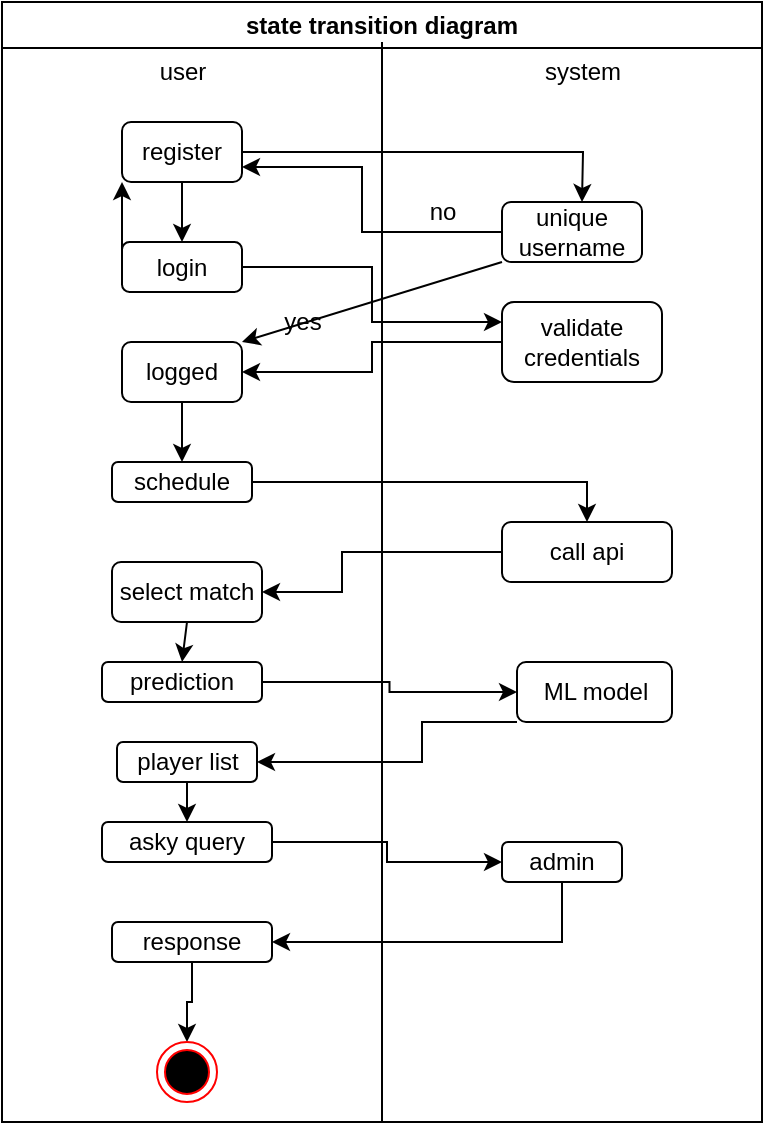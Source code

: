 <mxfile version="21.1.2" type="device">
  <diagram name="Page-1" id="uDznLPqwp001HBLIKC0Q">
    <mxGraphModel dx="827" dy="399" grid="1" gridSize="10" guides="1" tooltips="1" connect="1" arrows="1" fold="1" page="1" pageScale="1" pageWidth="850" pageHeight="1100" math="0" shadow="0">
      <root>
        <mxCell id="0" />
        <mxCell id="1" parent="0" />
        <mxCell id="j_tpUfQhMSZQ1jyRV7th-2" value="state transition diagram" style="swimlane;whiteSpace=wrap;html=1;startSize=23;" vertex="1" parent="1">
          <mxGeometry x="230" y="60" width="380" height="560" as="geometry" />
        </mxCell>
        <mxCell id="j_tpUfQhMSZQ1jyRV7th-4" value="user" style="text;html=1;align=center;verticalAlign=middle;resizable=0;points=[];autosize=1;strokeColor=none;fillColor=none;" vertex="1" parent="j_tpUfQhMSZQ1jyRV7th-2">
          <mxGeometry x="65" y="20" width="50" height="30" as="geometry" />
        </mxCell>
        <mxCell id="j_tpUfQhMSZQ1jyRV7th-5" value="system" style="text;html=1;align=center;verticalAlign=middle;resizable=0;points=[];autosize=1;strokeColor=none;fillColor=none;" vertex="1" parent="j_tpUfQhMSZQ1jyRV7th-2">
          <mxGeometry x="260" y="20" width="60" height="30" as="geometry" />
        </mxCell>
        <mxCell id="j_tpUfQhMSZQ1jyRV7th-7" style="edgeStyle=orthogonalEdgeStyle;rounded=0;orthogonalLoop=1;jettySize=auto;html=1;" edge="1" parent="j_tpUfQhMSZQ1jyRV7th-2" source="j_tpUfQhMSZQ1jyRV7th-6">
          <mxGeometry relative="1" as="geometry">
            <mxPoint x="290" y="100" as="targetPoint" />
          </mxGeometry>
        </mxCell>
        <mxCell id="j_tpUfQhMSZQ1jyRV7th-12" value="" style="edgeStyle=orthogonalEdgeStyle;rounded=0;orthogonalLoop=1;jettySize=auto;html=1;" edge="1" parent="j_tpUfQhMSZQ1jyRV7th-2" source="j_tpUfQhMSZQ1jyRV7th-6" target="j_tpUfQhMSZQ1jyRV7th-11">
          <mxGeometry relative="1" as="geometry" />
        </mxCell>
        <mxCell id="j_tpUfQhMSZQ1jyRV7th-6" value="register" style="rounded=1;whiteSpace=wrap;html=1;" vertex="1" parent="j_tpUfQhMSZQ1jyRV7th-2">
          <mxGeometry x="60" y="60" width="60" height="30" as="geometry" />
        </mxCell>
        <mxCell id="j_tpUfQhMSZQ1jyRV7th-9" style="edgeStyle=orthogonalEdgeStyle;rounded=0;orthogonalLoop=1;jettySize=auto;html=1;entryX=1;entryY=0.75;entryDx=0;entryDy=0;" edge="1" parent="j_tpUfQhMSZQ1jyRV7th-2" source="j_tpUfQhMSZQ1jyRV7th-8" target="j_tpUfQhMSZQ1jyRV7th-6">
          <mxGeometry relative="1" as="geometry">
            <Array as="points">
              <mxPoint x="180" y="115" />
              <mxPoint x="180" y="83" />
            </Array>
          </mxGeometry>
        </mxCell>
        <mxCell id="j_tpUfQhMSZQ1jyRV7th-8" value="unique username" style="rounded=1;whiteSpace=wrap;html=1;" vertex="1" parent="j_tpUfQhMSZQ1jyRV7th-2">
          <mxGeometry x="250" y="100" width="70" height="30" as="geometry" />
        </mxCell>
        <mxCell id="j_tpUfQhMSZQ1jyRV7th-10" value="no" style="text;html=1;align=center;verticalAlign=middle;resizable=0;points=[];autosize=1;strokeColor=none;fillColor=none;" vertex="1" parent="j_tpUfQhMSZQ1jyRV7th-2">
          <mxGeometry x="200" y="90" width="40" height="30" as="geometry" />
        </mxCell>
        <mxCell id="j_tpUfQhMSZQ1jyRV7th-14" style="edgeStyle=orthogonalEdgeStyle;rounded=0;orthogonalLoop=1;jettySize=auto;html=1;entryX=0;entryY=0.25;entryDx=0;entryDy=0;" edge="1" parent="j_tpUfQhMSZQ1jyRV7th-2" source="j_tpUfQhMSZQ1jyRV7th-11" target="j_tpUfQhMSZQ1jyRV7th-13">
          <mxGeometry relative="1" as="geometry" />
        </mxCell>
        <mxCell id="j_tpUfQhMSZQ1jyRV7th-11" value="login" style="rounded=1;whiteSpace=wrap;html=1;" vertex="1" parent="j_tpUfQhMSZQ1jyRV7th-2">
          <mxGeometry x="60" y="120" width="60" height="25" as="geometry" />
        </mxCell>
        <mxCell id="j_tpUfQhMSZQ1jyRV7th-16" style="edgeStyle=orthogonalEdgeStyle;rounded=0;orthogonalLoop=1;jettySize=auto;html=1;entryX=1;entryY=0.5;entryDx=0;entryDy=0;" edge="1" parent="j_tpUfQhMSZQ1jyRV7th-2" source="j_tpUfQhMSZQ1jyRV7th-13" target="j_tpUfQhMSZQ1jyRV7th-15">
          <mxGeometry relative="1" as="geometry" />
        </mxCell>
        <mxCell id="j_tpUfQhMSZQ1jyRV7th-13" value="validate credentials" style="rounded=1;whiteSpace=wrap;html=1;" vertex="1" parent="j_tpUfQhMSZQ1jyRV7th-2">
          <mxGeometry x="250" y="150" width="80" height="40" as="geometry" />
        </mxCell>
        <mxCell id="j_tpUfQhMSZQ1jyRV7th-15" value="logged" style="rounded=1;whiteSpace=wrap;html=1;" vertex="1" parent="j_tpUfQhMSZQ1jyRV7th-2">
          <mxGeometry x="60" y="170" width="60" height="30" as="geometry" />
        </mxCell>
        <mxCell id="j_tpUfQhMSZQ1jyRV7th-17" value="" style="endArrow=classic;html=1;rounded=0;exitX=0;exitY=0.5;exitDx=0;exitDy=0;entryX=0;entryY=1;entryDx=0;entryDy=0;" edge="1" parent="j_tpUfQhMSZQ1jyRV7th-2" source="j_tpUfQhMSZQ1jyRV7th-11" target="j_tpUfQhMSZQ1jyRV7th-6">
          <mxGeometry width="50" height="50" relative="1" as="geometry">
            <mxPoint x="170" y="230" as="sourcePoint" />
            <mxPoint x="220" y="180" as="targetPoint" />
          </mxGeometry>
        </mxCell>
        <mxCell id="j_tpUfQhMSZQ1jyRV7th-26" style="edgeStyle=orthogonalEdgeStyle;rounded=0;orthogonalLoop=1;jettySize=auto;html=1;entryX=0.5;entryY=0;entryDx=0;entryDy=0;" edge="1" parent="j_tpUfQhMSZQ1jyRV7th-2" source="j_tpUfQhMSZQ1jyRV7th-19" target="j_tpUfQhMSZQ1jyRV7th-25">
          <mxGeometry relative="1" as="geometry" />
        </mxCell>
        <mxCell id="j_tpUfQhMSZQ1jyRV7th-19" value="schedule" style="rounded=1;whiteSpace=wrap;html=1;" vertex="1" parent="j_tpUfQhMSZQ1jyRV7th-2">
          <mxGeometry x="55" y="230" width="70" height="20" as="geometry" />
        </mxCell>
        <mxCell id="j_tpUfQhMSZQ1jyRV7th-21" value="" style="endArrow=classic;html=1;rounded=0;exitX=0;exitY=1;exitDx=0;exitDy=0;entryX=1;entryY=0;entryDx=0;entryDy=0;" edge="1" parent="j_tpUfQhMSZQ1jyRV7th-2" source="j_tpUfQhMSZQ1jyRV7th-8" target="j_tpUfQhMSZQ1jyRV7th-15">
          <mxGeometry width="50" height="50" relative="1" as="geometry">
            <mxPoint x="170" y="230" as="sourcePoint" />
            <mxPoint x="220" y="180" as="targetPoint" />
          </mxGeometry>
        </mxCell>
        <mxCell id="j_tpUfQhMSZQ1jyRV7th-28" style="edgeStyle=orthogonalEdgeStyle;rounded=0;orthogonalLoop=1;jettySize=auto;html=1;entryX=1;entryY=0.5;entryDx=0;entryDy=0;" edge="1" parent="j_tpUfQhMSZQ1jyRV7th-2" source="j_tpUfQhMSZQ1jyRV7th-25" target="j_tpUfQhMSZQ1jyRV7th-27">
          <mxGeometry relative="1" as="geometry">
            <Array as="points">
              <mxPoint x="170" y="275" />
              <mxPoint x="170" y="295" />
            </Array>
          </mxGeometry>
        </mxCell>
        <mxCell id="j_tpUfQhMSZQ1jyRV7th-25" value="call api" style="rounded=1;whiteSpace=wrap;html=1;" vertex="1" parent="j_tpUfQhMSZQ1jyRV7th-2">
          <mxGeometry x="250" y="260" width="85" height="30" as="geometry" />
        </mxCell>
        <mxCell id="j_tpUfQhMSZQ1jyRV7th-27" value="select match" style="rounded=1;whiteSpace=wrap;html=1;" vertex="1" parent="j_tpUfQhMSZQ1jyRV7th-2">
          <mxGeometry x="55" y="280" width="75" height="30" as="geometry" />
        </mxCell>
        <mxCell id="j_tpUfQhMSZQ1jyRV7th-33" style="edgeStyle=orthogonalEdgeStyle;rounded=0;orthogonalLoop=1;jettySize=auto;html=1;entryX=1;entryY=0.5;entryDx=0;entryDy=0;" edge="1" parent="j_tpUfQhMSZQ1jyRV7th-2" source="j_tpUfQhMSZQ1jyRV7th-29" target="j_tpUfQhMSZQ1jyRV7th-32">
          <mxGeometry relative="1" as="geometry">
            <Array as="points">
              <mxPoint x="210" y="360" />
              <mxPoint x="210" y="380" />
            </Array>
          </mxGeometry>
        </mxCell>
        <mxCell id="j_tpUfQhMSZQ1jyRV7th-29" value="ML model" style="rounded=1;whiteSpace=wrap;html=1;" vertex="1" parent="j_tpUfQhMSZQ1jyRV7th-2">
          <mxGeometry x="257.5" y="330" width="77.5" height="30" as="geometry" />
        </mxCell>
        <mxCell id="j_tpUfQhMSZQ1jyRV7th-31" style="edgeStyle=orthogonalEdgeStyle;rounded=0;orthogonalLoop=1;jettySize=auto;html=1;entryX=0;entryY=0.5;entryDx=0;entryDy=0;" edge="1" parent="j_tpUfQhMSZQ1jyRV7th-2" source="j_tpUfQhMSZQ1jyRV7th-30" target="j_tpUfQhMSZQ1jyRV7th-29">
          <mxGeometry relative="1" as="geometry" />
        </mxCell>
        <mxCell id="j_tpUfQhMSZQ1jyRV7th-30" value="prediction" style="rounded=1;whiteSpace=wrap;html=1;" vertex="1" parent="j_tpUfQhMSZQ1jyRV7th-2">
          <mxGeometry x="50" y="330" width="80" height="20" as="geometry" />
        </mxCell>
        <mxCell id="j_tpUfQhMSZQ1jyRV7th-32" value="player list" style="rounded=1;whiteSpace=wrap;html=1;" vertex="1" parent="j_tpUfQhMSZQ1jyRV7th-2">
          <mxGeometry x="57.5" y="370" width="70" height="20" as="geometry" />
        </mxCell>
        <mxCell id="j_tpUfQhMSZQ1jyRV7th-35" value="" style="endArrow=classic;html=1;rounded=0;exitX=0.5;exitY=1;exitDx=0;exitDy=0;entryX=0.5;entryY=0;entryDx=0;entryDy=0;" edge="1" parent="j_tpUfQhMSZQ1jyRV7th-2" source="j_tpUfQhMSZQ1jyRV7th-27" target="j_tpUfQhMSZQ1jyRV7th-30">
          <mxGeometry width="50" height="50" relative="1" as="geometry">
            <mxPoint x="170" y="360" as="sourcePoint" />
            <mxPoint x="220" y="310" as="targetPoint" />
          </mxGeometry>
        </mxCell>
        <mxCell id="j_tpUfQhMSZQ1jyRV7th-42" value="" style="edgeStyle=orthogonalEdgeStyle;rounded=0;orthogonalLoop=1;jettySize=auto;html=1;" edge="1" parent="j_tpUfQhMSZQ1jyRV7th-2" source="j_tpUfQhMSZQ1jyRV7th-37" target="j_tpUfQhMSZQ1jyRV7th-41">
          <mxGeometry relative="1" as="geometry">
            <Array as="points">
              <mxPoint x="280" y="470" />
            </Array>
          </mxGeometry>
        </mxCell>
        <mxCell id="j_tpUfQhMSZQ1jyRV7th-37" value="admin" style="rounded=1;whiteSpace=wrap;html=1;" vertex="1" parent="j_tpUfQhMSZQ1jyRV7th-2">
          <mxGeometry x="250" y="420" width="60" height="20" as="geometry" />
        </mxCell>
        <mxCell id="j_tpUfQhMSZQ1jyRV7th-39" style="edgeStyle=orthogonalEdgeStyle;rounded=0;orthogonalLoop=1;jettySize=auto;html=1;entryX=0;entryY=0.5;entryDx=0;entryDy=0;" edge="1" parent="j_tpUfQhMSZQ1jyRV7th-2" source="j_tpUfQhMSZQ1jyRV7th-38" target="j_tpUfQhMSZQ1jyRV7th-37">
          <mxGeometry relative="1" as="geometry" />
        </mxCell>
        <mxCell id="j_tpUfQhMSZQ1jyRV7th-38" value="asky query" style="rounded=1;whiteSpace=wrap;html=1;" vertex="1" parent="j_tpUfQhMSZQ1jyRV7th-2">
          <mxGeometry x="50" y="410" width="85" height="20" as="geometry" />
        </mxCell>
        <mxCell id="j_tpUfQhMSZQ1jyRV7th-40" value="" style="endArrow=classic;html=1;rounded=0;exitX=0.5;exitY=1;exitDx=0;exitDy=0;entryX=0.5;entryY=0;entryDx=0;entryDy=0;" edge="1" parent="j_tpUfQhMSZQ1jyRV7th-2" source="j_tpUfQhMSZQ1jyRV7th-32" target="j_tpUfQhMSZQ1jyRV7th-38">
          <mxGeometry width="50" height="50" relative="1" as="geometry">
            <mxPoint x="170" y="430" as="sourcePoint" />
            <mxPoint x="220" y="380" as="targetPoint" />
          </mxGeometry>
        </mxCell>
        <mxCell id="j_tpUfQhMSZQ1jyRV7th-45" value="" style="edgeStyle=orthogonalEdgeStyle;rounded=0;orthogonalLoop=1;jettySize=auto;html=1;" edge="1" parent="j_tpUfQhMSZQ1jyRV7th-2" source="j_tpUfQhMSZQ1jyRV7th-41" target="j_tpUfQhMSZQ1jyRV7th-44">
          <mxGeometry relative="1" as="geometry" />
        </mxCell>
        <mxCell id="j_tpUfQhMSZQ1jyRV7th-41" value="response" style="whiteSpace=wrap;html=1;rounded=1;" vertex="1" parent="j_tpUfQhMSZQ1jyRV7th-2">
          <mxGeometry x="55" y="460" width="80" height="20" as="geometry" />
        </mxCell>
        <mxCell id="j_tpUfQhMSZQ1jyRV7th-44" value="" style="ellipse;html=1;shape=endState;fillColor=#000000;strokeColor=#ff0000;" vertex="1" parent="j_tpUfQhMSZQ1jyRV7th-2">
          <mxGeometry x="77.5" y="520" width="30" height="30" as="geometry" />
        </mxCell>
        <mxCell id="j_tpUfQhMSZQ1jyRV7th-3" value="" style="endArrow=none;html=1;rounded=0;entryX=0.5;entryY=1;entryDx=0;entryDy=0;" edge="1" parent="1" target="j_tpUfQhMSZQ1jyRV7th-2">
          <mxGeometry width="50" height="50" relative="1" as="geometry">
            <mxPoint x="420" y="80" as="sourcePoint" />
            <mxPoint x="450" y="250" as="targetPoint" />
            <Array as="points">
              <mxPoint x="420" y="430" />
            </Array>
          </mxGeometry>
        </mxCell>
        <mxCell id="j_tpUfQhMSZQ1jyRV7th-18" value="" style="endArrow=classic;html=1;rounded=0;exitX=0.5;exitY=1;exitDx=0;exitDy=0;" edge="1" parent="1" source="j_tpUfQhMSZQ1jyRV7th-15">
          <mxGeometry width="50" height="50" relative="1" as="geometry">
            <mxPoint x="400" y="290" as="sourcePoint" />
            <mxPoint x="320" y="290" as="targetPoint" />
          </mxGeometry>
        </mxCell>
        <mxCell id="j_tpUfQhMSZQ1jyRV7th-22" value="yes" style="text;html=1;align=center;verticalAlign=middle;resizable=0;points=[];autosize=1;strokeColor=none;fillColor=none;" vertex="1" parent="1">
          <mxGeometry x="360" y="205" width="40" height="30" as="geometry" />
        </mxCell>
      </root>
    </mxGraphModel>
  </diagram>
</mxfile>
